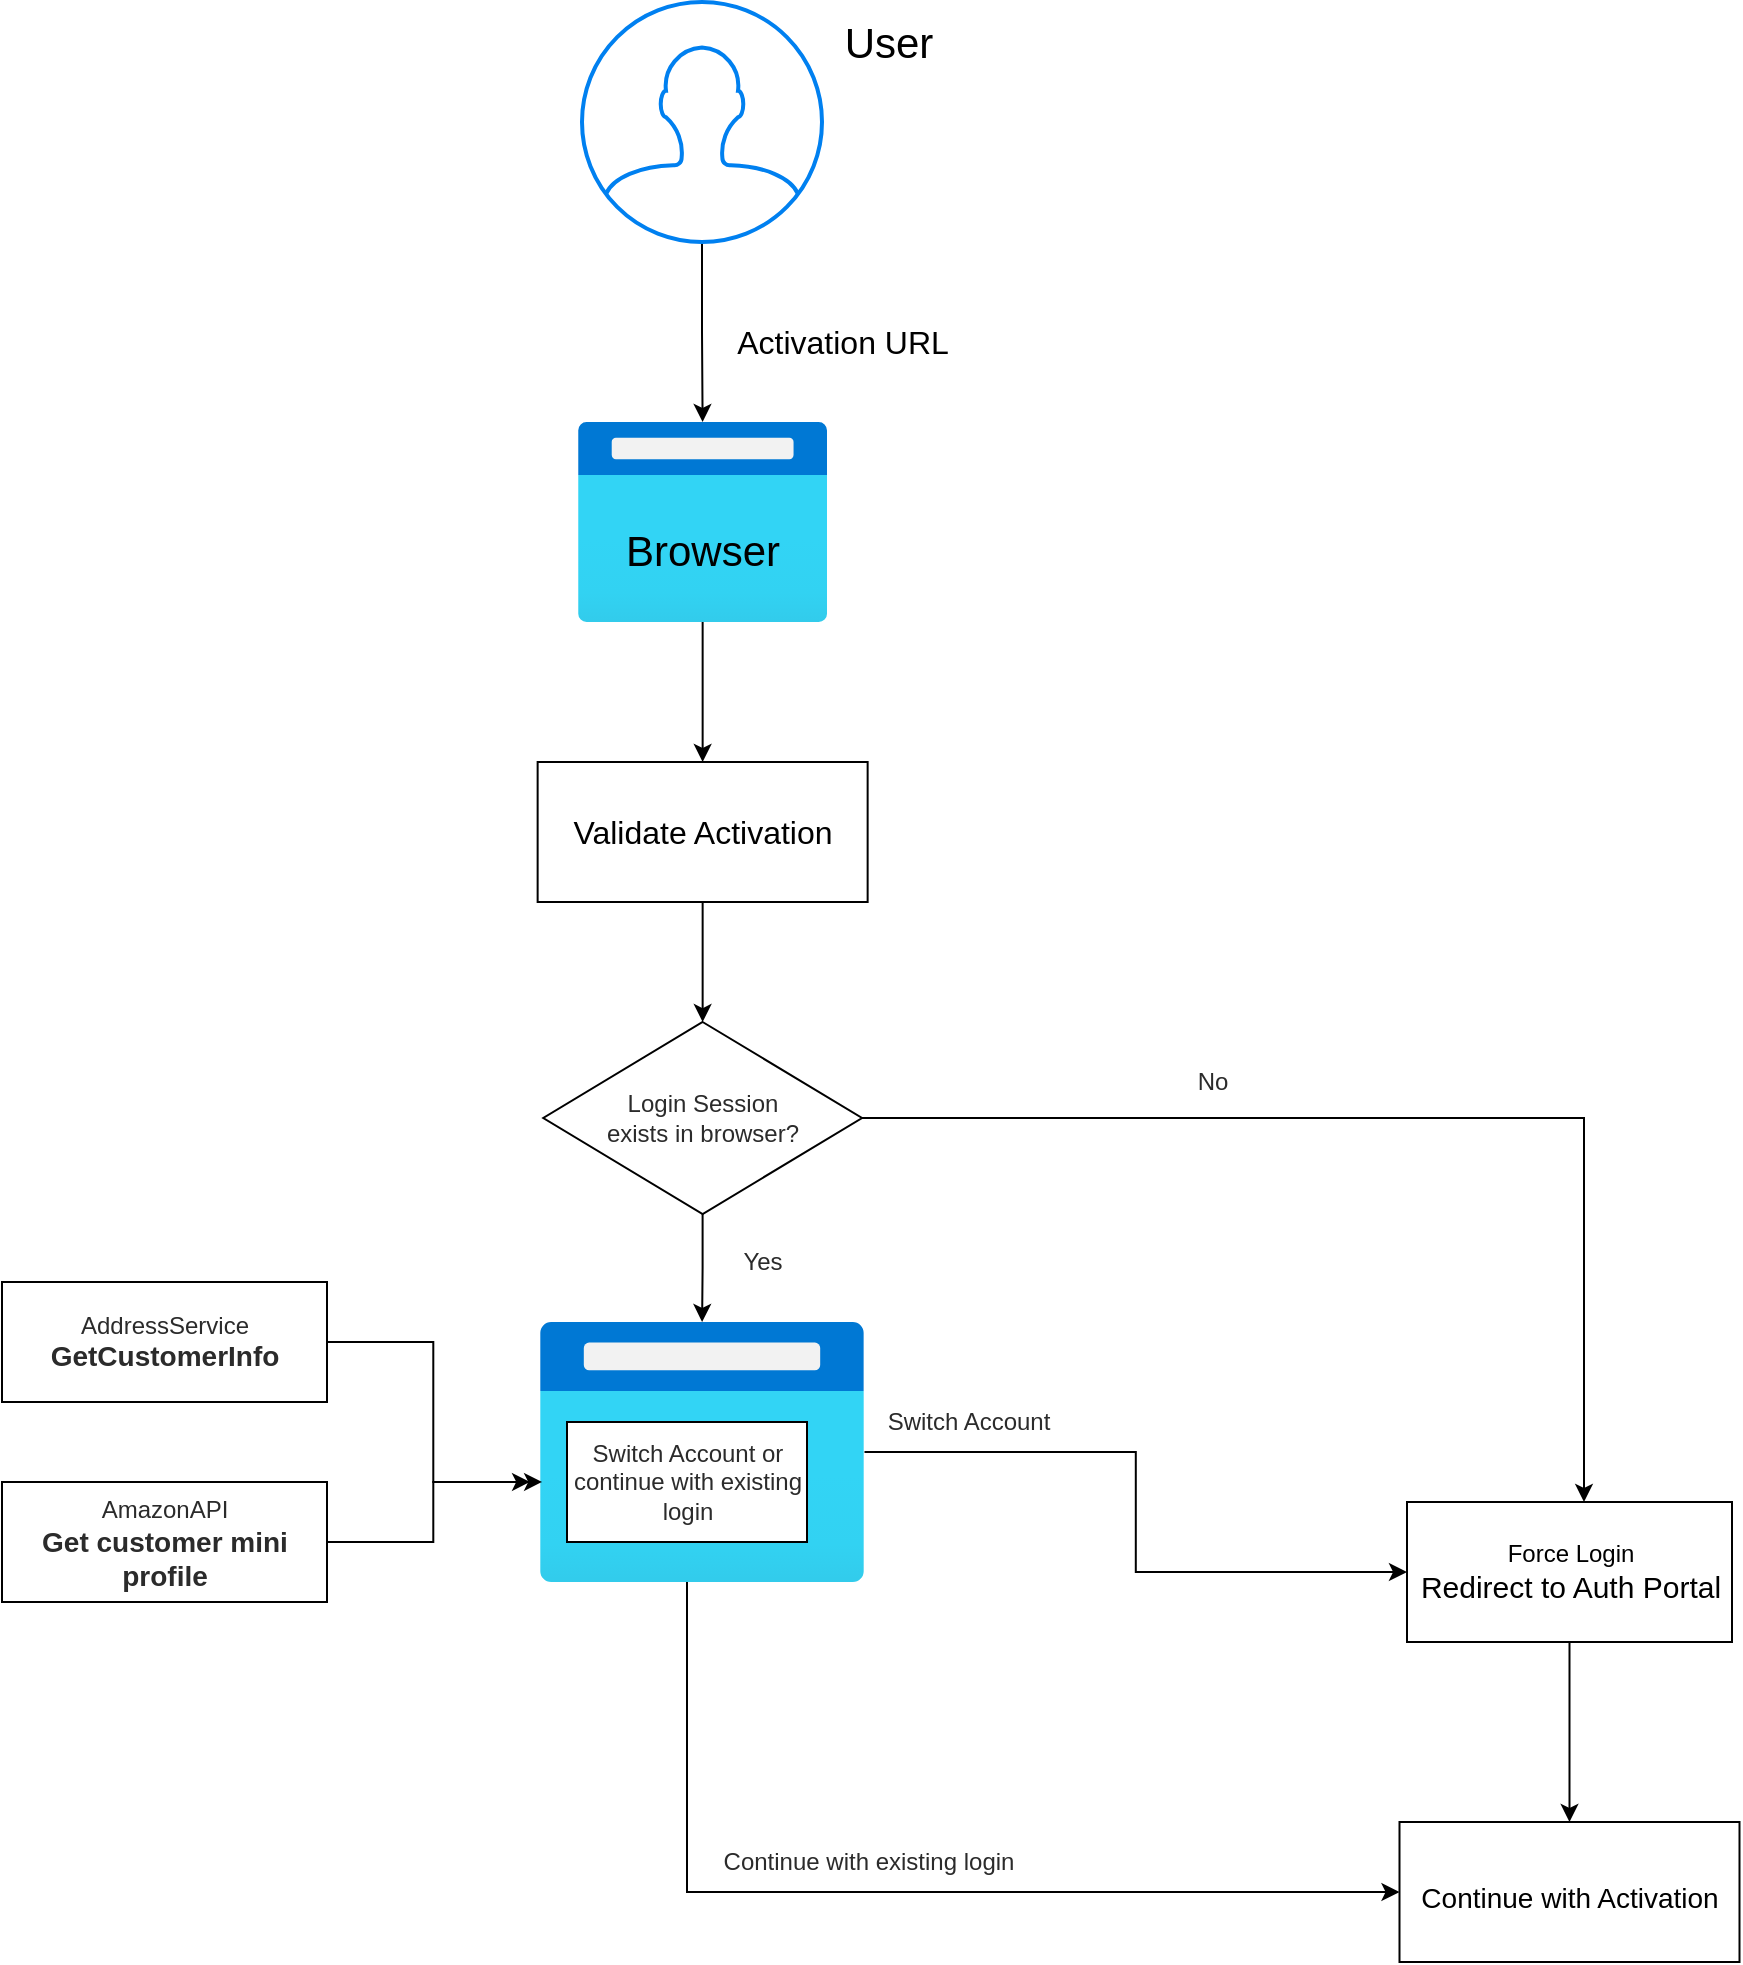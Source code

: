 <mxfile version="17.4.6" type="github">
  <diagram id="c5fRdFL-7ddk88CBZqmA" name="Page-1">
    <mxGraphModel dx="1298" dy="1802" grid="1" gridSize="10" guides="1" tooltips="1" connect="1" arrows="1" fold="1" page="1" pageScale="1" pageWidth="850" pageHeight="1100" math="0" shadow="0">
      <root>
        <mxCell id="0" />
        <mxCell id="1" parent="0" />
        <mxCell id="jSMF9qoVpDexUhnaaWV6-1" style="edgeStyle=orthogonalEdgeStyle;rounded=0;orthogonalLoop=1;jettySize=auto;html=1;" parent="1" source="jSMF9qoVpDexUhnaaWV6-2" target="jSMF9qoVpDexUhnaaWV6-4" edge="1">
          <mxGeometry relative="1" as="geometry" />
        </mxCell>
        <mxCell id="jSMF9qoVpDexUhnaaWV6-2" value="" style="html=1;verticalLabelPosition=bottom;align=center;labelBackgroundColor=#ffffff;verticalAlign=top;strokeWidth=2;strokeColor=#0080F0;shadow=0;dashed=0;shape=mxgraph.ios7.icons.user;" parent="1" vertex="1">
          <mxGeometry x="440" y="-420" width="120" height="120" as="geometry" />
        </mxCell>
        <mxCell id="jSMF9qoVpDexUhnaaWV6-3" style="edgeStyle=orthogonalEdgeStyle;rounded=0;orthogonalLoop=1;jettySize=auto;html=1;entryX=0.5;entryY=0;entryDx=0;entryDy=0;fontColor=#2B2B2B;" parent="1" source="jSMF9qoVpDexUhnaaWV6-4" target="jSMF9qoVpDexUhnaaWV6-6" edge="1">
          <mxGeometry relative="1" as="geometry" />
        </mxCell>
        <mxCell id="jSMF9qoVpDexUhnaaWV6-4" value="" style="aspect=fixed;html=1;points=[];align=center;image;fontSize=12;image=img/lib/azure2/general/Browser.svg;" parent="1" vertex="1">
          <mxGeometry x="437.82" y="-210" width="125" height="100" as="geometry" />
        </mxCell>
        <mxCell id="jSMF9qoVpDexUhnaaWV6-5" style="edgeStyle=orthogonalEdgeStyle;rounded=0;orthogonalLoop=1;jettySize=auto;html=1;fontColor=#2B2B2B;" parent="1" source="jSMF9qoVpDexUhnaaWV6-6" target="jSMF9qoVpDexUhnaaWV6-16" edge="1">
          <mxGeometry relative="1" as="geometry">
            <mxPoint x="501.25" y="140" as="targetPoint" />
          </mxGeometry>
        </mxCell>
        <mxCell id="jSMF9qoVpDexUhnaaWV6-6" value="&lt;font style=&quot;font-size: 16px&quot;&gt;Validate Activation&lt;/font&gt;" style="rounded=0;whiteSpace=wrap;html=1;" parent="1" vertex="1">
          <mxGeometry x="417.82" y="-40" width="165" height="70" as="geometry" />
        </mxCell>
        <mxCell id="jSMF9qoVpDexUhnaaWV6-7" style="edgeStyle=orthogonalEdgeStyle;rounded=0;orthogonalLoop=1;jettySize=auto;html=1;entryX=0.5;entryY=0;entryDx=0;entryDy=0;fontSize=12;fontColor=#2B2B2B;" parent="1" source="jSMF9qoVpDexUhnaaWV6-8" target="jSMF9qoVpDexUhnaaWV6-11" edge="1">
          <mxGeometry relative="1" as="geometry" />
        </mxCell>
        <mxCell id="jSMF9qoVpDexUhnaaWV6-8" value="&lt;div&gt;&lt;font style=&quot;font-size: 12px&quot;&gt;Force Login&lt;/font&gt;&lt;/div&gt;&lt;div&gt;&lt;font style=&quot;font-size: 15px&quot;&gt; Redirect to Auth Portal &lt;/font&gt;&lt;/div&gt;" style="rounded=0;whiteSpace=wrap;html=1;" parent="1" vertex="1">
          <mxGeometry x="852.5" y="330" width="162.5" height="70" as="geometry" />
        </mxCell>
        <mxCell id="jSMF9qoVpDexUhnaaWV6-9" value="&lt;div style=&quot;font-size: 21px&quot;&gt;&lt;font style=&quot;font-size: 21px&quot;&gt;User&lt;/font&gt;&lt;/div&gt;" style="text;html=1;align=center;verticalAlign=middle;resizable=0;points=[];autosize=1;strokeColor=none;fillColor=none;" parent="1" vertex="1">
          <mxGeometry x="562.82" y="-410" width="60" height="20" as="geometry" />
        </mxCell>
        <mxCell id="jSMF9qoVpDexUhnaaWV6-10" value="Browser" style="text;html=1;align=center;verticalAlign=middle;resizable=0;points=[];autosize=1;strokeColor=none;fillColor=none;fontSize=21;" parent="1" vertex="1">
          <mxGeometry x="455" y="-161" width="90" height="30" as="geometry" />
        </mxCell>
        <mxCell id="jSMF9qoVpDexUhnaaWV6-11" value="&lt;div&gt;&lt;font style=&quot;font-size: 14px&quot;&gt;Continue with Activation&lt;/font&gt;&lt;/div&gt;" style="rounded=0;whiteSpace=wrap;html=1;fontSize=21;" parent="1" vertex="1">
          <mxGeometry x="848.75" y="490" width="170" height="70" as="geometry" />
        </mxCell>
        <mxCell id="jSMF9qoVpDexUhnaaWV6-12" value="Activation URL" style="text;html=1;align=center;verticalAlign=middle;resizable=0;points=[];autosize=1;strokeColor=none;fillColor=none;fontSize=16;" parent="1" vertex="1">
          <mxGeometry x="510.0" y="-260" width="120" height="20" as="geometry" />
        </mxCell>
        <mxCell id="jSMF9qoVpDexUhnaaWV6-15" style="edgeStyle=orthogonalEdgeStyle;rounded=0;orthogonalLoop=1;jettySize=auto;html=1;fontSize=12;fontColor=#2B2B2B;" parent="1" source="jSMF9qoVpDexUhnaaWV6-16" target="jSMF9qoVpDexUhnaaWV6-8" edge="1">
          <mxGeometry relative="1" as="geometry">
            <Array as="points">
              <mxPoint x="941" y="138" />
            </Array>
          </mxGeometry>
        </mxCell>
        <mxCell id="hblGxuLjSoP-v4TpfyTj-2" style="edgeStyle=orthogonalEdgeStyle;rounded=0;orthogonalLoop=1;jettySize=auto;html=1;" edge="1" parent="1" source="jSMF9qoVpDexUhnaaWV6-16" target="jSMF9qoVpDexUhnaaWV6-23">
          <mxGeometry relative="1" as="geometry" />
        </mxCell>
        <mxCell id="jSMF9qoVpDexUhnaaWV6-16" value="&lt;div&gt;Login Session &lt;br&gt;&lt;/div&gt;&lt;div&gt;exists in browser?&lt;/div&gt;" style="rhombus;whiteSpace=wrap;html=1;labelBackgroundColor=#FFFFFF;fontColor=#2B2B2B;" parent="1" vertex="1">
          <mxGeometry x="420.64" y="90" width="159.37" height="96" as="geometry" />
        </mxCell>
        <mxCell id="jSMF9qoVpDexUhnaaWV6-21" style="edgeStyle=orthogonalEdgeStyle;rounded=0;orthogonalLoop=1;jettySize=auto;html=1;entryX=0;entryY=0.5;entryDx=0;entryDy=0;fontSize=12;fontColor=#2B2B2B;" parent="1" source="jSMF9qoVpDexUhnaaWV6-23" target="jSMF9qoVpDexUhnaaWV6-8" edge="1">
          <mxGeometry relative="1" as="geometry" />
        </mxCell>
        <mxCell id="jSMF9qoVpDexUhnaaWV6-22" style="edgeStyle=orthogonalEdgeStyle;rounded=0;orthogonalLoop=1;jettySize=auto;html=1;entryX=0;entryY=0.5;entryDx=0;entryDy=0;fontSize=12;fontColor=#2B2B2B;" parent="1" source="jSMF9qoVpDexUhnaaWV6-23" target="jSMF9qoVpDexUhnaaWV6-11" edge="1">
          <mxGeometry relative="1" as="geometry">
            <Array as="points">
              <mxPoint x="492.5" y="525" />
            </Array>
          </mxGeometry>
        </mxCell>
        <mxCell id="jSMF9qoVpDexUhnaaWV6-23" value="" style="aspect=fixed;html=1;points=[];align=center;image;fontSize=12;image=img/lib/azure2/general/Browser.svg;" parent="1" vertex="1">
          <mxGeometry x="418.75" y="240" width="162.5" height="130" as="geometry" />
        </mxCell>
        <mxCell id="jSMF9qoVpDexUhnaaWV6-24" value="Switch Account or continue with existing login" style="rounded=0;whiteSpace=wrap;html=1;labelBackgroundColor=#FFFFFF;fontColor=#2B2B2B;" parent="1" vertex="1">
          <mxGeometry x="432.5" y="290" width="120" height="60" as="geometry" />
        </mxCell>
        <mxCell id="hblGxuLjSoP-v4TpfyTj-4" style="edgeStyle=orthogonalEdgeStyle;rounded=0;orthogonalLoop=1;jettySize=auto;html=1;entryX=0.008;entryY=0.615;entryDx=0;entryDy=0;entryPerimeter=0;" edge="1" parent="1" source="jSMF9qoVpDexUhnaaWV6-26" target="jSMF9qoVpDexUhnaaWV6-23">
          <mxGeometry relative="1" as="geometry" />
        </mxCell>
        <mxCell id="jSMF9qoVpDexUhnaaWV6-26" value="&lt;div&gt;AddressService&lt;/div&gt;&lt;div style=&quot;font-size: 14px&quot;&gt;&lt;b&gt;GetCustomerInfo&lt;/b&gt;&lt;br&gt;&lt;/div&gt;" style="rounded=0;whiteSpace=wrap;html=1;labelBackgroundColor=#FFFFFF;fontColor=#2B2B2B;" parent="1" vertex="1">
          <mxGeometry x="150" y="220" width="162.5" height="60" as="geometry" />
        </mxCell>
        <mxCell id="hblGxuLjSoP-v4TpfyTj-5" style="edgeStyle=orthogonalEdgeStyle;rounded=0;orthogonalLoop=1;jettySize=auto;html=1;entryX=-0.029;entryY=0.615;entryDx=0;entryDy=0;entryPerimeter=0;" edge="1" parent="1" source="jSMF9qoVpDexUhnaaWV6-28" target="jSMF9qoVpDexUhnaaWV6-23">
          <mxGeometry relative="1" as="geometry" />
        </mxCell>
        <mxCell id="jSMF9qoVpDexUhnaaWV6-28" value="&lt;div&gt;&lt;font style=&quot;font-size: 12px&quot;&gt;AmazonAPI&lt;/font&gt;&lt;/div&gt;&lt;div&gt;&lt;b&gt;Get customer mini profile&lt;/b&gt;&lt;br&gt;&lt;/div&gt;" style="rounded=0;whiteSpace=wrap;html=1;labelBackgroundColor=#FFFFFF;fontSize=14;fontColor=#2B2B2B;" parent="1" vertex="1">
          <mxGeometry x="150" y="320" width="162.5" height="60" as="geometry" />
        </mxCell>
        <mxCell id="jSMF9qoVpDexUhnaaWV6-29" value="Switch Account" style="text;html=1;align=center;verticalAlign=middle;resizable=0;points=[];autosize=1;strokeColor=none;fillColor=none;fontSize=12;fontColor=#2B2B2B;" parent="1" vertex="1">
          <mxGeometry x="582.5" y="280" width="100" height="20" as="geometry" />
        </mxCell>
        <mxCell id="jSMF9qoVpDexUhnaaWV6-31" value="Yes" style="text;html=1;align=center;verticalAlign=middle;resizable=0;points=[];autosize=1;strokeColor=none;fillColor=none;fontSize=12;fontColor=#2B2B2B;" parent="1" vertex="1">
          <mxGeometry x="510" y="200" width="40" height="20" as="geometry" />
        </mxCell>
        <mxCell id="jSMF9qoVpDexUhnaaWV6-32" value="No" style="text;html=1;align=center;verticalAlign=middle;resizable=0;points=[];autosize=1;strokeColor=none;fillColor=none;fontSize=12;fontColor=#2B2B2B;" parent="1" vertex="1">
          <mxGeometry x="740" y="110" width="30" height="20" as="geometry" />
        </mxCell>
        <mxCell id="jSMF9qoVpDexUhnaaWV6-34" value="Continue with existing login" style="text;html=1;align=center;verticalAlign=middle;resizable=0;points=[];autosize=1;strokeColor=none;fillColor=none;fontSize=12;fontColor=#2B2B2B;" parent="1" vertex="1">
          <mxGeometry x="502.5" y="500" width="160" height="20" as="geometry" />
        </mxCell>
      </root>
    </mxGraphModel>
  </diagram>
</mxfile>
